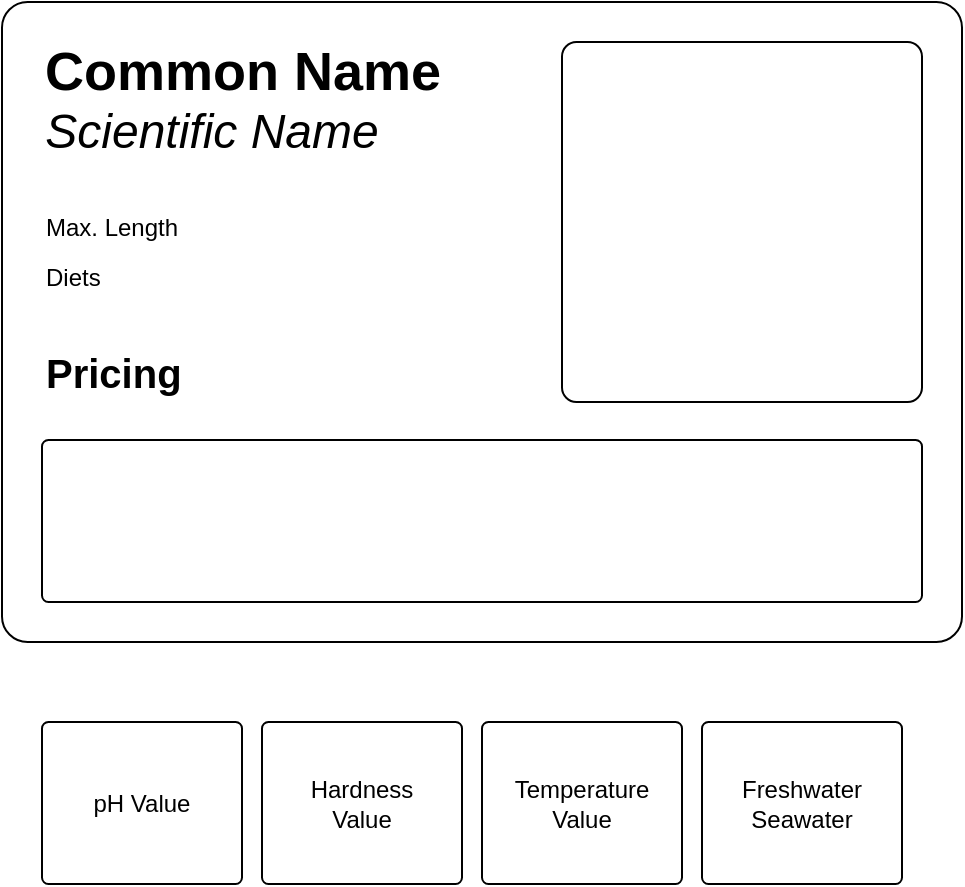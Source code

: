 <mxfile version="27.0.3">
  <diagram name="Page-1" id="T6-ztC2ar6Wa38v2qo1H">
    <mxGraphModel dx="648" dy="963" grid="1" gridSize="10" guides="1" tooltips="1" connect="1" arrows="1" fold="1" page="1" pageScale="1" pageWidth="1169" pageHeight="827" math="0" shadow="0">
      <root>
        <mxCell id="0" />
        <mxCell id="1" parent="0" />
        <mxCell id="cFRwUy1MnwGUX4rj1gwE-1" value="" style="rounded=1;whiteSpace=wrap;html=1;arcSize=4;" vertex="1" parent="1">
          <mxGeometry x="80" y="80" width="480" height="320" as="geometry" />
        </mxCell>
        <mxCell id="cFRwUy1MnwGUX4rj1gwE-2" value="&lt;b&gt;&lt;font style=&quot;font-size: 27px;&quot;&gt;Common Name&lt;/font&gt;&lt;/b&gt;" style="text;html=1;align=center;verticalAlign=middle;whiteSpace=wrap;rounded=0;" vertex="1" parent="1">
          <mxGeometry x="100" y="100" width="201" height="30" as="geometry" />
        </mxCell>
        <mxCell id="cFRwUy1MnwGUX4rj1gwE-3" value="&lt;p id=&quot;20250708154516-addnu5b&quot;&gt;Scientific Name&lt;/p&gt;" style="text;html=1;align=center;verticalAlign=middle;whiteSpace=wrap;rounded=0;fontSize=24;fontStyle=2" vertex="1" parent="1">
          <mxGeometry x="100" y="130" width="170" height="30" as="geometry" />
        </mxCell>
        <mxCell id="cFRwUy1MnwGUX4rj1gwE-4" value="Max. Length" style="text;html=1;align=left;verticalAlign=middle;whiteSpace=wrap;rounded=0;" vertex="1" parent="1">
          <mxGeometry x="100" y="180" width="70" height="25" as="geometry" />
        </mxCell>
        <mxCell id="cFRwUy1MnwGUX4rj1gwE-5" value="" style="rounded=1;whiteSpace=wrap;html=1;arcSize=4;" vertex="1" parent="1">
          <mxGeometry x="100" y="299" width="440" height="81" as="geometry" />
        </mxCell>
        <mxCell id="cFRwUy1MnwGUX4rj1gwE-6" value="Diets" style="text;html=1;align=left;verticalAlign=middle;whiteSpace=wrap;rounded=0;" vertex="1" parent="1">
          <mxGeometry x="100" y="205" width="70" height="25" as="geometry" />
        </mxCell>
        <mxCell id="cFRwUy1MnwGUX4rj1gwE-7" value="Pricing" style="text;html=1;align=left;verticalAlign=middle;whiteSpace=wrap;rounded=0;fontStyle=1;fontSize=20;" vertex="1" parent="1">
          <mxGeometry x="100" y="250" width="70" height="30" as="geometry" />
        </mxCell>
        <mxCell id="cFRwUy1MnwGUX4rj1gwE-8" value="" style="rounded=1;whiteSpace=wrap;html=1;arcSize=4;" vertex="1" parent="1">
          <mxGeometry x="360" y="100" width="180" height="180" as="geometry" />
        </mxCell>
        <mxCell id="cFRwUy1MnwGUX4rj1gwE-9" value="" style="rounded=1;whiteSpace=wrap;html=1;arcSize=4;" vertex="1" parent="1">
          <mxGeometry x="210" y="440" width="100" height="81" as="geometry" />
        </mxCell>
        <mxCell id="cFRwUy1MnwGUX4rj1gwE-10" value="" style="rounded=1;whiteSpace=wrap;html=1;arcSize=4;" vertex="1" parent="1">
          <mxGeometry x="100" y="440" width="100" height="81" as="geometry" />
        </mxCell>
        <mxCell id="cFRwUy1MnwGUX4rj1gwE-11" value="" style="rounded=1;whiteSpace=wrap;html=1;arcSize=4;" vertex="1" parent="1">
          <mxGeometry x="430" y="440" width="100" height="81" as="geometry" />
        </mxCell>
        <mxCell id="cFRwUy1MnwGUX4rj1gwE-12" value="" style="rounded=1;whiteSpace=wrap;html=1;arcSize=4;" vertex="1" parent="1">
          <mxGeometry x="320" y="440" width="100" height="81" as="geometry" />
        </mxCell>
        <mxCell id="cFRwUy1MnwGUX4rj1gwE-13" value="pH Value" style="text;html=1;align=center;verticalAlign=middle;whiteSpace=wrap;rounded=0;" vertex="1" parent="1">
          <mxGeometry x="120" y="465.5" width="60" height="30" as="geometry" />
        </mxCell>
        <mxCell id="cFRwUy1MnwGUX4rj1gwE-14" value="Hardness Value" style="text;html=1;align=center;verticalAlign=middle;whiteSpace=wrap;rounded=0;" vertex="1" parent="1">
          <mxGeometry x="230" y="465.5" width="60" height="30" as="geometry" />
        </mxCell>
        <mxCell id="cFRwUy1MnwGUX4rj1gwE-15" value="Temperature Value" style="text;html=1;align=center;verticalAlign=middle;whiteSpace=wrap;rounded=0;" vertex="1" parent="1">
          <mxGeometry x="335" y="465.5" width="70" height="30" as="geometry" />
        </mxCell>
        <mxCell id="cFRwUy1MnwGUX4rj1gwE-16" value="Freshwater&lt;div&gt;Seawater&lt;/div&gt;" style="text;html=1;align=center;verticalAlign=middle;whiteSpace=wrap;rounded=0;" vertex="1" parent="1">
          <mxGeometry x="445" y="465.5" width="70" height="30" as="geometry" />
        </mxCell>
      </root>
    </mxGraphModel>
  </diagram>
</mxfile>
